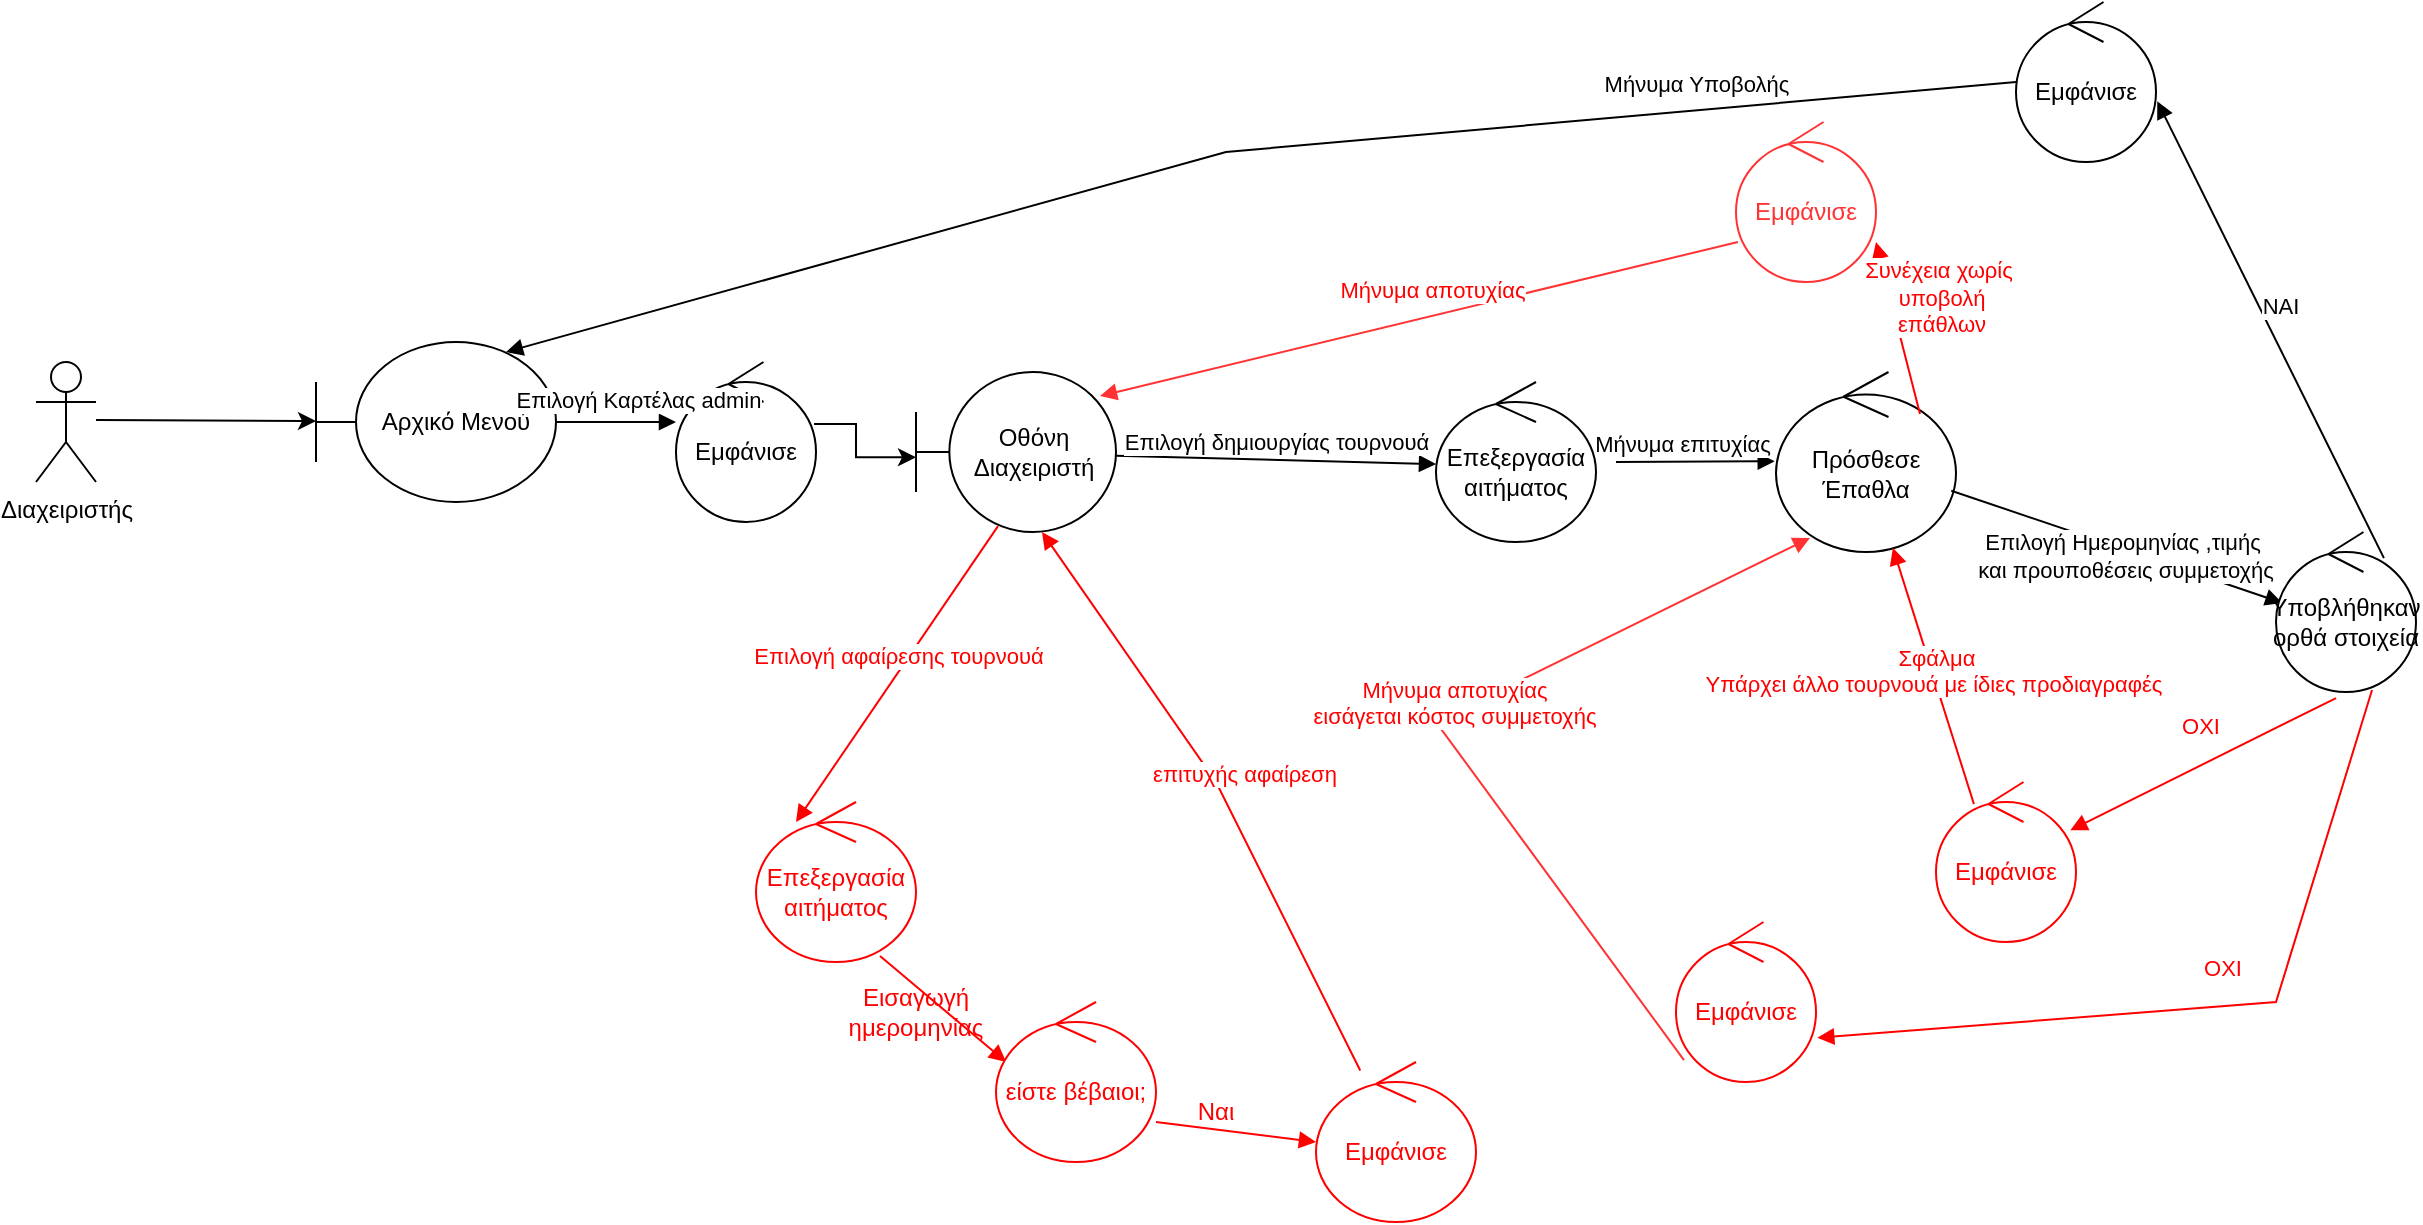 <mxfile version="18.0.6" type="device"><diagram id="C5RBs43oDa-KdzZeNtuy" name="Page-1"><mxGraphModel dx="3076" dy="1931" grid="1" gridSize="10" guides="1" tooltips="1" connect="1" arrows="1" fold="1" page="1" pageScale="1" pageWidth="827" pageHeight="1169" math="0" shadow="0"><root><mxCell id="WIyWlLk6GJQsqaUBKTNV-0"/><mxCell id="WIyWlLk6GJQsqaUBKTNV-1" parent="WIyWlLk6GJQsqaUBKTNV-0"/><mxCell id="fDgsSvOUwqXF80qzZAPn-0" value="Διαχειριστής" style="shape=umlActor;verticalLabelPosition=bottom;verticalAlign=top;html=1;" parent="WIyWlLk6GJQsqaUBKTNV-1" vertex="1"><mxGeometry x="-1480" y="-810" width="30" height="60" as="geometry"/></mxCell><mxCell id="fDgsSvOUwqXF80qzZAPn-1" value="Αρχικό Μενού" style="shape=umlBoundary;whiteSpace=wrap;html=1;" parent="WIyWlLk6GJQsqaUBKTNV-1" vertex="1"><mxGeometry x="-1340" y="-820" width="120" height="80" as="geometry"/></mxCell><mxCell id="fDgsSvOUwqXF80qzZAPn-2" value="Εμφάνισε" style="ellipse;shape=umlControl;whiteSpace=wrap;html=1;" parent="WIyWlLk6GJQsqaUBKTNV-1" vertex="1"><mxGeometry x="-1160" y="-810" width="70" height="80" as="geometry"/></mxCell><mxCell id="fDgsSvOUwqXF80qzZAPn-3" value="Επιλογή Καρτέλας admin" style="html=1;verticalAlign=bottom;endArrow=block;rounded=0;exitX=1;exitY=0.5;exitDx=0;exitDy=0;exitPerimeter=0;entryX=0;entryY=0.375;entryDx=0;entryDy=0;entryPerimeter=0;" parent="WIyWlLk6GJQsqaUBKTNV-1" source="fDgsSvOUwqXF80qzZAPn-1" target="fDgsSvOUwqXF80qzZAPn-2" edge="1"><mxGeometry x="0.371" y="3" width="80" relative="1" as="geometry"><mxPoint x="-1060" y="-780" as="sourcePoint"/><mxPoint x="-958.83" y="-712.92" as="targetPoint"/><mxPoint y="1" as="offset"/></mxGeometry></mxCell><mxCell id="fDgsSvOUwqXF80qzZAPn-4" style="edgeStyle=orthogonalEdgeStyle;rounded=0;orthogonalLoop=1;jettySize=auto;html=1;exitX=0.5;exitY=0.5;exitDx=0;exitDy=0;exitPerimeter=0;" parent="WIyWlLk6GJQsqaUBKTNV-1" edge="1"><mxGeometry relative="1" as="geometry"><mxPoint x="-1340" y="-780.5" as="targetPoint"/><mxPoint x="-1450" y="-781" as="sourcePoint"/><Array as="points"><mxPoint x="-1340" y="-780.45"/></Array></mxGeometry></mxCell><mxCell id="fDgsSvOUwqXF80qzZAPn-6" value="Επεξεργασία αιτήματος&lt;br&gt;" style="ellipse;shape=umlControl;whiteSpace=wrap;html=1;" parent="WIyWlLk6GJQsqaUBKTNV-1" vertex="1"><mxGeometry x="-780" y="-800" width="80" height="80" as="geometry"/></mxCell><mxCell id="fDgsSvOUwqXF80qzZAPn-7" value="" style="html=1;verticalAlign=bottom;endArrow=block;rounded=0;entryX=-0.007;entryY=0.548;entryDx=0;entryDy=0;entryPerimeter=0;" parent="WIyWlLk6GJQsqaUBKTNV-1" edge="1"><mxGeometry x="0.062" y="-3" width="80" relative="1" as="geometry"><mxPoint x="-690" y="-760" as="sourcePoint"/><mxPoint x="-610.63" y="-760.35" as="targetPoint"/><mxPoint as="offset"/></mxGeometry></mxCell><mxCell id="fDgsSvOUwqXF80qzZAPn-8" value="Μήνυμα επιτυχίας" style="edgeLabel;html=1;align=center;verticalAlign=middle;resizable=0;points=[];" parent="fDgsSvOUwqXF80qzZAPn-7" vertex="1" connectable="0"><mxGeometry x="-0.277" y="3" relative="1" as="geometry"><mxPoint x="4" y="-6" as="offset"/></mxGeometry></mxCell><mxCell id="fDgsSvOUwqXF80qzZAPn-9" value="Πρόσθεσε Έπαθλα" style="ellipse;shape=umlControl;whiteSpace=wrap;html=1;rotation=0;" parent="WIyWlLk6GJQsqaUBKTNV-1" vertex="1"><mxGeometry x="-610" y="-805" width="90" height="90" as="geometry"/></mxCell><mxCell id="fDgsSvOUwqXF80qzZAPn-10" value="" style="html=1;verticalAlign=bottom;endArrow=block;rounded=0;entryX=0.097;entryY=0.357;entryDx=0;entryDy=0;entryPerimeter=0;" parent="WIyWlLk6GJQsqaUBKTNV-1" source="fDgsSvOUwqXF80qzZAPn-9" edge="1"><mxGeometry x="0.062" y="-3" width="80" relative="1" as="geometry"><mxPoint x="-489.998" y="-769.999" as="sourcePoint"/><mxPoint x="-356.82" y="-689.55" as="targetPoint"/><mxPoint as="offset"/></mxGeometry></mxCell><mxCell id="fDgsSvOUwqXF80qzZAPn-11" value="Επιλογή Ημερομηνίας ,τιμής&lt;br&gt;&amp;nbsp;και προυποθέσεις συμμετοχής" style="edgeLabel;html=1;align=center;verticalAlign=middle;resizable=0;points=[];" parent="fDgsSvOUwqXF80qzZAPn-10" vertex="1" connectable="0"><mxGeometry x="-0.277" y="3" relative="1" as="geometry"><mxPoint x="24" y="15" as="offset"/></mxGeometry></mxCell><mxCell id="fDgsSvOUwqXF80qzZAPn-12" value="Υποβλήθηκαν ορθά στοιχεία" style="ellipse;shape=umlControl;whiteSpace=wrap;html=1;" parent="WIyWlLk6GJQsqaUBKTNV-1" vertex="1"><mxGeometry x="-360" y="-725" width="70" height="80" as="geometry"/></mxCell><mxCell id="fDgsSvOUwqXF80qzZAPn-16" style="edgeStyle=orthogonalEdgeStyle;rounded=0;orthogonalLoop=1;jettySize=auto;html=1;exitX=0.986;exitY=0.388;exitDx=0;exitDy=0;exitPerimeter=0;" parent="WIyWlLk6GJQsqaUBKTNV-1" edge="1" source="fDgsSvOUwqXF80qzZAPn-2"><mxGeometry relative="1" as="geometry"><mxPoint x="-1040" y="-762.36" as="targetPoint"/><mxPoint x="-1100" y="-762" as="sourcePoint"/><Array as="points"><mxPoint x="-1070" y="-779"/><mxPoint x="-1070" y="-762"/></Array></mxGeometry></mxCell><mxCell id="fDgsSvOUwqXF80qzZAPn-17" value="Οθόνη Διαχειριστή" style="shape=umlBoundary;whiteSpace=wrap;html=1;" parent="WIyWlLk6GJQsqaUBKTNV-1" vertex="1"><mxGeometry x="-1040" y="-805" width="100" height="80" as="geometry"/></mxCell><mxCell id="fDgsSvOUwqXF80qzZAPn-18" value="Επιλογή δημιουργίας τουρνουά" style="html=1;verticalAlign=bottom;endArrow=block;rounded=0;exitX=0.93;exitY=0.125;exitDx=0;exitDy=0;exitPerimeter=0;entryX=0;entryY=0.513;entryDx=0;entryDy=0;entryPerimeter=0;" parent="WIyWlLk6GJQsqaUBKTNV-1" target="fDgsSvOUwqXF80qzZAPn-6" edge="1"><mxGeometry width="80" relative="1" as="geometry"><mxPoint x="-940" y="-763.16" as="sourcePoint"/><mxPoint x="-685.16" y="-766.84" as="targetPoint"/></mxGeometry></mxCell><mxCell id="fDgsSvOUwqXF80qzZAPn-19" value="ΝΑΙ" style="html=1;verticalAlign=bottom;endArrow=block;rounded=0;exitX=0.771;exitY=0.163;exitDx=0;exitDy=0;exitPerimeter=0;entryX=1.009;entryY=0.621;entryDx=0;entryDy=0;entryPerimeter=0;" parent="WIyWlLk6GJQsqaUBKTNV-1" source="fDgsSvOUwqXF80qzZAPn-12" target="fDgsSvOUwqXF80qzZAPn-20" edge="1"><mxGeometry x="0.004" y="-5" width="80" relative="1" as="geometry"><mxPoint x="-370" y="-736.32" as="sourcePoint"/><mxPoint x="-390" y="-1030" as="targetPoint"/><mxPoint as="offset"/></mxGeometry></mxCell><mxCell id="fDgsSvOUwqXF80qzZAPn-20" value="Εμφάνισε" style="ellipse;shape=umlControl;whiteSpace=wrap;html=1;" parent="WIyWlLk6GJQsqaUBKTNV-1" vertex="1"><mxGeometry x="-490" y="-990" width="70" height="80" as="geometry"/></mxCell><mxCell id="fDgsSvOUwqXF80qzZAPn-21" value="Μήνυμα Υποβολής" style="html=1;verticalAlign=bottom;endArrow=block;rounded=0;" parent="WIyWlLk6GJQsqaUBKTNV-1" edge="1"><mxGeometry x="-0.045" y="-4" width="80" relative="1" as="geometry"><mxPoint x="-885" y="-915" as="sourcePoint"/><mxPoint x="-1245" y="-815" as="targetPoint"/><mxPoint as="offset"/><Array as="points"><mxPoint x="-490" y="-950"/><mxPoint x="-885" y="-915"/></Array></mxGeometry></mxCell><mxCell id="fDgsSvOUwqXF80qzZAPn-22" value="Συνέχεια χωρίς&lt;br&gt;&amp;nbsp;υποβολή&lt;br&gt;&amp;nbsp;επάθλων" style="html=1;verticalAlign=bottom;endArrow=block;rounded=0;fillColor=#f8cecc;strokeColor=#FF0000;fontColor=#FF0000;exitX=0.8;exitY=0.233;exitDx=0;exitDy=0;exitPerimeter=0;" parent="WIyWlLk6GJQsqaUBKTNV-1" edge="1" source="fDgsSvOUwqXF80qzZAPn-9"><mxGeometry x="-0.264" y="-18" width="80" relative="1" as="geometry"><mxPoint x="-570" y="-780" as="sourcePoint"/><mxPoint x="-560" y="-870" as="targetPoint"/><mxPoint as="offset"/><Array as="points"/></mxGeometry></mxCell><mxCell id="fDgsSvOUwqXF80qzZAPn-23" value="Εμφάνισε" style="ellipse;shape=umlControl;whiteSpace=wrap;html=1;fontColor=#FF3333;strokeColor=#FF3333;" parent="WIyWlLk6GJQsqaUBKTNV-1" vertex="1"><mxGeometry x="-630" y="-930" width="70" height="80" as="geometry"/></mxCell><mxCell id="fDgsSvOUwqXF80qzZAPn-24" value="Μήνυμα αποτυχίας" style="html=1;verticalAlign=bottom;endArrow=block;rounded=0;entryX=0.92;entryY=0.15;entryDx=0;entryDy=0;entryPerimeter=0;fontColor=#FF0000;strokeColor=#FF3333;exitX=0.014;exitY=0.75;exitDx=0;exitDy=0;exitPerimeter=0;" parent="WIyWlLk6GJQsqaUBKTNV-1" source="fDgsSvOUwqXF80qzZAPn-23" target="fDgsSvOUwqXF80qzZAPn-17" edge="1"><mxGeometry x="-0.045" y="-4" width="80" relative="1" as="geometry"><mxPoint x="-108.581" y="-1028.726" as="sourcePoint"/><mxPoint x="-772.3" y="-805.68" as="targetPoint"/><mxPoint as="offset"/></mxGeometry></mxCell><mxCell id="kdChXh8SBFPtqYO4usmL-7" value="Επιλογή αφαίρεσης τουρνουά" style="html=1;verticalAlign=bottom;endArrow=block;rounded=0;exitX=0.41;exitY=0.963;exitDx=0;exitDy=0;exitPerimeter=0;fontColor=#FF0000;strokeColor=#FF0000;entryX=0.25;entryY=0.125;entryDx=0;entryDy=0;entryPerimeter=0;" parent="WIyWlLk6GJQsqaUBKTNV-1" source="fDgsSvOUwqXF80qzZAPn-17" edge="1" target="kdChXh8SBFPtqYO4usmL-8"><mxGeometry width="80" relative="1" as="geometry"><mxPoint x="-1040" y="-700" as="sourcePoint"/><mxPoint x="-1050" y="-570" as="targetPoint"/></mxGeometry></mxCell><mxCell id="kdChXh8SBFPtqYO4usmL-8" value="Επεξεργασία αιτήματος&lt;br&gt;" style="ellipse;shape=umlControl;whiteSpace=wrap;html=1;strokeColor=#FF0000;fontColor=#FF0000;" parent="WIyWlLk6GJQsqaUBKTNV-1" vertex="1"><mxGeometry x="-1120" y="-590" width="80" height="80" as="geometry"/></mxCell><mxCell id="kdChXh8SBFPtqYO4usmL-14" value="" style="html=1;verticalAlign=bottom;endArrow=block;rounded=0;fontColor=#FF0000;strokeColor=#FF0000;exitX=0.775;exitY=0.963;exitDx=0;exitDy=0;exitPerimeter=0;entryX=0.063;entryY=0.375;entryDx=0;entryDy=0;entryPerimeter=0;" parent="WIyWlLk6GJQsqaUBKTNV-1" edge="1" target="kdChXh8SBFPtqYO4usmL-16" source="kdChXh8SBFPtqYO4usmL-8"><mxGeometry x="0.062" y="-3" width="80" relative="1" as="geometry"><mxPoint x="-1040.003" y="-510.001" as="sourcePoint"/><mxPoint x="-995.61" y="-456.73" as="targetPoint"/><mxPoint as="offset"/></mxGeometry></mxCell><mxCell id="kdChXh8SBFPtqYO4usmL-16" value="είστε βέβαιοι;&lt;br&gt;" style="ellipse;shape=umlControl;whiteSpace=wrap;html=1;strokeColor=#FF0000;fontColor=#FF0000;" parent="WIyWlLk6GJQsqaUBKTNV-1" vertex="1"><mxGeometry x="-1000" y="-490" width="80" height="80" as="geometry"/></mxCell><mxCell id="kdChXh8SBFPtqYO4usmL-17" value="" style="html=1;verticalAlign=bottom;endArrow=block;rounded=0;fontColor=#FF0000;strokeColor=#FF0000;" parent="WIyWlLk6GJQsqaUBKTNV-1" edge="1"><mxGeometry x="0.062" y="-3" width="80" relative="1" as="geometry"><mxPoint x="-920.003" y="-430.001" as="sourcePoint"/><mxPoint x="-840" y="-420" as="targetPoint"/><mxPoint as="offset"/></mxGeometry></mxCell><mxCell id="kdChXh8SBFPtqYO4usmL-20" value="Ναι" style="text;html=1;strokeColor=none;fillColor=none;align=center;verticalAlign=middle;whiteSpace=wrap;rounded=0;fontColor=#FF0000;" parent="WIyWlLk6GJQsqaUBKTNV-1" vertex="1"><mxGeometry x="-920" y="-450" width="60" height="30" as="geometry"/></mxCell><mxCell id="kdChXh8SBFPtqYO4usmL-21" value="&lt;font color=&quot;#ff0000&quot;&gt;Εμφάνισε&lt;/font&gt;" style="ellipse;shape=umlControl;whiteSpace=wrap;html=1;strokeColor=#FF0000;" parent="WIyWlLk6GJQsqaUBKTNV-1" vertex="1"><mxGeometry x="-840" y="-460" width="80" height="80" as="geometry"/></mxCell><mxCell id="kdChXh8SBFPtqYO4usmL-22" value="επιτυχής αφαίρεση" style="html=1;verticalAlign=bottom;endArrow=block;rounded=0;strokeColor=#FF0000;fontColor=#FF0000;entryX=0.63;entryY=1;entryDx=0;entryDy=0;entryPerimeter=0;" parent="WIyWlLk6GJQsqaUBKTNV-1" source="kdChXh8SBFPtqYO4usmL-21" target="fDgsSvOUwqXF80qzZAPn-17" edge="1"><mxGeometry x="-0.038" y="-10" width="80" relative="1" as="geometry"><mxPoint x="-720" y="-400" as="sourcePoint"/><mxPoint x="-650" y="-480" as="targetPoint"/><mxPoint as="offset"/><Array as="points"><mxPoint x="-890" y="-600"/></Array></mxGeometry></mxCell><mxCell id="kdChXh8SBFPtqYO4usmL-23" value="ΟΧΙ" style="html=1;verticalAlign=bottom;endArrow=block;rounded=0;strokeColor=#FF0000;fontColor=#FF0000;exitX=0.429;exitY=1.038;exitDx=0;exitDy=0;exitPerimeter=0;" parent="WIyWlLk6GJQsqaUBKTNV-1" source="fDgsSvOUwqXF80qzZAPn-12" target="kdChXh8SBFPtqYO4usmL-24" edge="1"><mxGeometry x="-0.038" y="-10" width="80" relative="1" as="geometry"><mxPoint x="-388.32" y="-530.0" as="sourcePoint"/><mxPoint x="-470" y="-466.96" as="targetPoint"/><mxPoint as="offset"/><Array as="points"/></mxGeometry></mxCell><mxCell id="kdChXh8SBFPtqYO4usmL-24" value="Εμφάνισε" style="ellipse;shape=umlControl;whiteSpace=wrap;html=1;strokeColor=#FF0000;fontColor=#FF0000;" parent="WIyWlLk6GJQsqaUBKTNV-1" vertex="1"><mxGeometry x="-530" y="-600" width="70" height="80" as="geometry"/></mxCell><mxCell id="kdChXh8SBFPtqYO4usmL-25" value="Σφάλμα&lt;br&gt;Υπάρχει άλλο τουρνουά με ίδιες προδιαγραφές&amp;nbsp;" style="html=1;verticalAlign=bottom;endArrow=block;rounded=0;fontColor=#FF0000;strokeColor=#FF0000;exitX=0.271;exitY=0.138;exitDx=0;exitDy=0;exitPerimeter=0;" parent="WIyWlLk6GJQsqaUBKTNV-1" source="kdChXh8SBFPtqYO4usmL-24" target="fDgsSvOUwqXF80qzZAPn-9" edge="1"><mxGeometry x="-0.19" y="3" width="80" relative="1" as="geometry"><mxPoint x="-500" y="-340" as="sourcePoint"/><mxPoint x="-670" y="-470" as="targetPoint"/><mxPoint as="offset"/></mxGeometry></mxCell><mxCell id="kdChXh8SBFPtqYO4usmL-26" value="ΟΧΙ" style="html=1;verticalAlign=bottom;endArrow=block;rounded=0;strokeColor=#FF0000;fontColor=#FF0000;exitX=0.686;exitY=0.988;exitDx=0;exitDy=0;exitPerimeter=0;entryX=1.009;entryY=0.724;entryDx=0;entryDy=0;entryPerimeter=0;" parent="WIyWlLk6GJQsqaUBKTNV-1" source="fDgsSvOUwqXF80qzZAPn-12" target="kdChXh8SBFPtqYO4usmL-27" edge="1"><mxGeometry x="-0.038" y="-10" width="80" relative="1" as="geometry"><mxPoint x="-389.97" y="-556.96" as="sourcePoint"/><mxPoint x="-350" y="-430" as="targetPoint"/><mxPoint as="offset"/><Array as="points"><mxPoint x="-360" y="-490"/></Array></mxGeometry></mxCell><mxCell id="kdChXh8SBFPtqYO4usmL-27" value="Εμφάνισε" style="ellipse;shape=umlControl;whiteSpace=wrap;html=1;strokeColor=#FF0000;fontColor=#FF0000;" parent="WIyWlLk6GJQsqaUBKTNV-1" vertex="1"><mxGeometry x="-660" y="-530" width="70" height="80" as="geometry"/></mxCell><mxCell id="kdChXh8SBFPtqYO4usmL-28" value="Μήνυμα αποτυχίας&lt;br&gt;εισάγεται κόστος συμμετοχής" style="html=1;verticalAlign=bottom;endArrow=block;rounded=0;fontColor=#FF0000;strokeColor=#FF3333;exitX=0.057;exitY=0.863;exitDx=0;exitDy=0;exitPerimeter=0;entryX=0.189;entryY=0.922;entryDx=0;entryDy=0;entryPerimeter=0;" parent="WIyWlLk6GJQsqaUBKTNV-1" source="kdChXh8SBFPtqYO4usmL-27" target="fDgsSvOUwqXF80qzZAPn-9" edge="1"><mxGeometry x="-0.045" y="-4" width="80" relative="1" as="geometry"><mxPoint x="-401.02" y="-380" as="sourcePoint"/><mxPoint x="-670" y="-450" as="targetPoint"/><mxPoint as="offset"/><Array as="points"><mxPoint x="-780" y="-630"/></Array></mxGeometry></mxCell><mxCell id="q5rMjKqlaikJRlOZDLt0-0" value="Εισαγωγή ημερομηνίας" style="text;html=1;strokeColor=none;fillColor=none;align=center;verticalAlign=middle;whiteSpace=wrap;rounded=0;fontColor=#FF0000;" vertex="1" parent="WIyWlLk6GJQsqaUBKTNV-1"><mxGeometry x="-1070.0" y="-500" width="60" height="30" as="geometry"/></mxCell></root></mxGraphModel></diagram></mxfile>